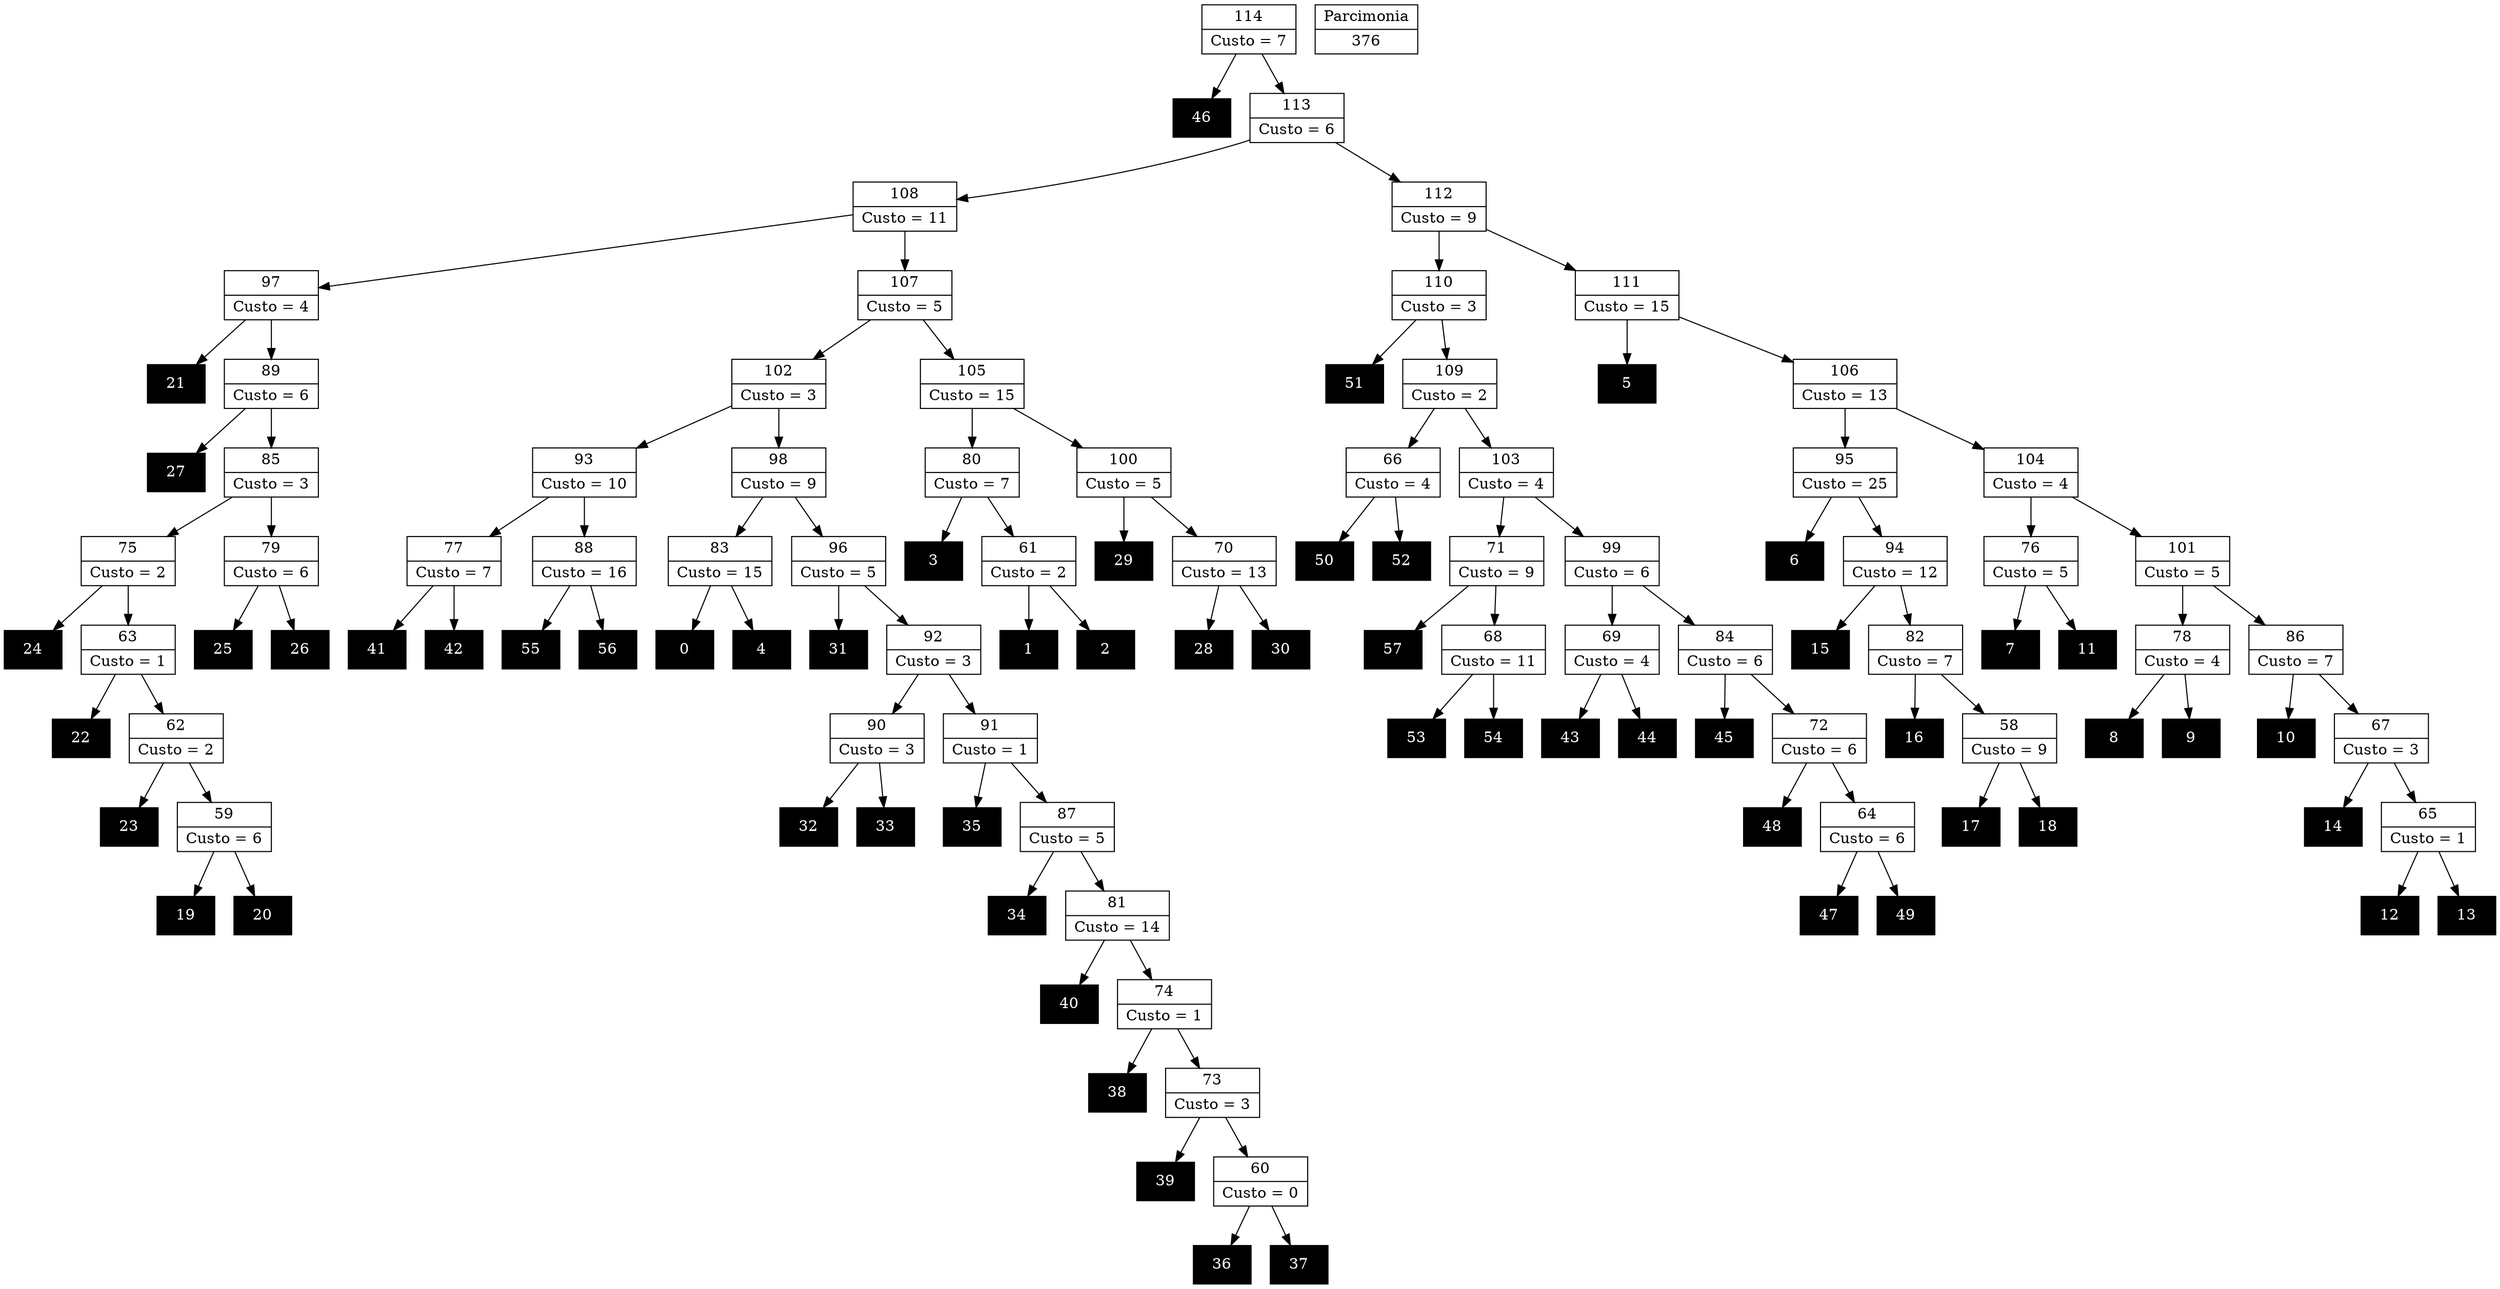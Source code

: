 Digraph G {
0 [shape="record", label="{0}",style=filled, color=black, fontcolor=white,fontsize=14, height=0.5]
1 [shape="record", label="{1}",style=filled, color=black, fontcolor=white,fontsize=14, height=0.5]
2 [shape="record", label="{2}",style=filled, color=black, fontcolor=white,fontsize=14, height=0.5]
3 [shape="record", label="{3}",style=filled, color=black, fontcolor=white,fontsize=14, height=0.5]
4 [shape="record", label="{4}",style=filled, color=black, fontcolor=white,fontsize=14, height=0.5]
5 [shape="record", label="{5}",style=filled, color=black, fontcolor=white,fontsize=14, height=0.5]
6 [shape="record", label="{6}",style=filled, color=black, fontcolor=white,fontsize=14, height=0.5]
7 [shape="record", label="{7}",style=filled, color=black, fontcolor=white,fontsize=14, height=0.5]
8 [shape="record", label="{8}",style=filled, color=black, fontcolor=white,fontsize=14, height=0.5]
9 [shape="record", label="{9}",style=filled, color=black, fontcolor=white,fontsize=14, height=0.5]
10 [shape="record", label="{10}",style=filled, color=black, fontcolor=white,fontsize=14, height=0.5]
11 [shape="record", label="{11}",style=filled, color=black, fontcolor=white,fontsize=14, height=0.5]
12 [shape="record", label="{12}",style=filled, color=black, fontcolor=white,fontsize=14, height=0.5]
13 [shape="record", label="{13}",style=filled, color=black, fontcolor=white,fontsize=14, height=0.5]
14 [shape="record", label="{14}",style=filled, color=black, fontcolor=white,fontsize=14, height=0.5]
15 [shape="record", label="{15}",style=filled, color=black, fontcolor=white,fontsize=14, height=0.5]
16 [shape="record", label="{16}",style=filled, color=black, fontcolor=white,fontsize=14, height=0.5]
17 [shape="record", label="{17}",style=filled, color=black, fontcolor=white,fontsize=14, height=0.5]
18 [shape="record", label="{18}",style=filled, color=black, fontcolor=white,fontsize=14, height=0.5]
19 [shape="record", label="{19}",style=filled, color=black, fontcolor=white,fontsize=14, height=0.5]
20 [shape="record", label="{20}",style=filled, color=black, fontcolor=white,fontsize=14, height=0.5]
21 [shape="record", label="{21}",style=filled, color=black, fontcolor=white,fontsize=14, height=0.5]
22 [shape="record", label="{22}",style=filled, color=black, fontcolor=white,fontsize=14, height=0.5]
23 [shape="record", label="{23}",style=filled, color=black, fontcolor=white,fontsize=14, height=0.5]
24 [shape="record", label="{24}",style=filled, color=black, fontcolor=white,fontsize=14, height=0.5]
25 [shape="record", label="{25}",style=filled, color=black, fontcolor=white,fontsize=14, height=0.5]
26 [shape="record", label="{26}",style=filled, color=black, fontcolor=white,fontsize=14, height=0.5]
27 [shape="record", label="{27}",style=filled, color=black, fontcolor=white,fontsize=14, height=0.5]
28 [shape="record", label="{28}",style=filled, color=black, fontcolor=white,fontsize=14, height=0.5]
29 [shape="record", label="{29}",style=filled, color=black, fontcolor=white,fontsize=14, height=0.5]
30 [shape="record", label="{30}",style=filled, color=black, fontcolor=white,fontsize=14, height=0.5]
31 [shape="record", label="{31}",style=filled, color=black, fontcolor=white,fontsize=14, height=0.5]
32 [shape="record", label="{32}",style=filled, color=black, fontcolor=white,fontsize=14, height=0.5]
33 [shape="record", label="{33}",style=filled, color=black, fontcolor=white,fontsize=14, height=0.5]
34 [shape="record", label="{34}",style=filled, color=black, fontcolor=white,fontsize=14, height=0.5]
35 [shape="record", label="{35}",style=filled, color=black, fontcolor=white,fontsize=14, height=0.5]
36 [shape="record", label="{36}",style=filled, color=black, fontcolor=white,fontsize=14, height=0.5]
37 [shape="record", label="{37}",style=filled, color=black, fontcolor=white,fontsize=14, height=0.5]
38 [shape="record", label="{38}",style=filled, color=black, fontcolor=white,fontsize=14, height=0.5]
39 [shape="record", label="{39}",style=filled, color=black, fontcolor=white,fontsize=14, height=0.5]
40 [shape="record", label="{40}",style=filled, color=black, fontcolor=white,fontsize=14, height=0.5]
41 [shape="record", label="{41}",style=filled, color=black, fontcolor=white,fontsize=14, height=0.5]
42 [shape="record", label="{42}",style=filled, color=black, fontcolor=white,fontsize=14, height=0.5]
43 [shape="record", label="{43}",style=filled, color=black, fontcolor=white,fontsize=14, height=0.5]
44 [shape="record", label="{44}",style=filled, color=black, fontcolor=white,fontsize=14, height=0.5]
45 [shape="record", label="{45}",style=filled, color=black, fontcolor=white,fontsize=14, height=0.5]
46 [shape="record", label="{46}",style=filled, color=black, fontcolor=white,fontsize=14, height=0.5]
47 [shape="record", label="{47}",style=filled, color=black, fontcolor=white,fontsize=14, height=0.5]
48 [shape="record", label="{48}",style=filled, color=black, fontcolor=white,fontsize=14, height=0.5]
49 [shape="record", label="{49}",style=filled, color=black, fontcolor=white,fontsize=14, height=0.5]
50 [shape="record", label="{50}",style=filled, color=black, fontcolor=white,fontsize=14, height=0.5]
51 [shape="record", label="{51}",style=filled, color=black, fontcolor=white,fontsize=14, height=0.5]
52 [shape="record", label="{52}",style=filled, color=black, fontcolor=white,fontsize=14, height=0.5]
53 [shape="record", label="{53}",style=filled, color=black, fontcolor=white,fontsize=14, height=0.5]
54 [shape="record", label="{54}",style=filled, color=black, fontcolor=white,fontsize=14, height=0.5]
55 [shape="record", label="{55}",style=filled, color=black, fontcolor=white,fontsize=14, height=0.5]
56 [shape="record", label="{56}",style=filled, color=black, fontcolor=white,fontsize=14, height=0.5]
57 [shape="record", label="{57}",style=filled, color=black, fontcolor=white,fontsize=14, height=0.5]
58 [shape="record", label="{58|Custo = 9}"]
59 [shape="record", label="{59|Custo = 6}"]
60 [shape="record", label="{60|Custo = 0}"]
61 [shape="record", label="{61|Custo = 2}"]
62 [shape="record", label="{62|Custo = 2}"]
63 [shape="record", label="{63|Custo = 1}"]
64 [shape="record", label="{64|Custo = 6}"]
65 [shape="record", label="{65|Custo = 1}"]
66 [shape="record", label="{66|Custo = 4}"]
67 [shape="record", label="{67|Custo = 3}"]
68 [shape="record", label="{68|Custo = 11}"]
69 [shape="record", label="{69|Custo = 4}"]
70 [shape="record", label="{70|Custo = 13}"]
71 [shape="record", label="{71|Custo = 9}"]
72 [shape="record", label="{72|Custo = 6}"]
73 [shape="record", label="{73|Custo = 3}"]
74 [shape="record", label="{74|Custo = 1}"]
75 [shape="record", label="{75|Custo = 2}"]
76 [shape="record", label="{76|Custo = 5}"]
77 [shape="record", label="{77|Custo = 7}"]
78 [shape="record", label="{78|Custo = 4}"]
79 [shape="record", label="{79|Custo = 6}"]
80 [shape="record", label="{80|Custo = 7}"]
81 [shape="record", label="{81|Custo = 14}"]
82 [shape="record", label="{82|Custo = 7}"]
83 [shape="record", label="{83|Custo = 15}"]
84 [shape="record", label="{84|Custo = 6}"]
85 [shape="record", label="{85|Custo = 3}"]
86 [shape="record", label="{86|Custo = 7}"]
87 [shape="record", label="{87|Custo = 5}"]
88 [shape="record", label="{88|Custo = 16}"]
89 [shape="record", label="{89|Custo = 6}"]
90 [shape="record", label="{90|Custo = 3}"]
91 [shape="record", label="{91|Custo = 1}"]
92 [shape="record", label="{92|Custo = 3}"]
93 [shape="record", label="{93|Custo = 10}"]
94 [shape="record", label="{94|Custo = 12}"]
95 [shape="record", label="{95|Custo = 25}"]
96 [shape="record", label="{96|Custo = 5}"]
97 [shape="record", label="{97|Custo = 4}"]
98 [shape="record", label="{98|Custo = 9}"]
99 [shape="record", label="{99|Custo = 6}"]
100 [shape="record", label="{100|Custo = 5}"]
101 [shape="record", label="{101|Custo = 5}"]
102 [shape="record", label="{102|Custo = 3}"]
103 [shape="record", label="{103|Custo = 4}"]
104 [shape="record", label="{104|Custo = 4}"]
105 [shape="record", label="{105|Custo = 15}"]
106 [shape="record", label="{106|Custo = 13}"]
107 [shape="record", label="{107|Custo = 5}"]
108 [shape="record", label="{108|Custo = 11}"]
109 [shape="record", label="{109|Custo = 2}"]
110 [shape="record", label="{110|Custo = 3}"]
111 [shape="record", label="{111|Custo = 15}"]
112 [shape="record", label="{112|Custo = 9}"]
113 [shape="record", label="{113|Custo = 6}"]
114 [shape="record", label="{114|Custo = 7}"]

58->18
58->17
59->20
59->19
60->37
60->36
61->2
61->1
62->59
62->23
63->62
63->22
64->49
64->47
65->13
65->12
66->52
66->50
67->65
67->14
68->54
68->53
69->44
69->43
70->30
70->28
71->68
71->57
72->64
72->48
73->60
73->39
74->73
74->38
75->63
75->24
76->11
76->7
77->42
77->41
78->9
78->8
79->26
79->25
80->61
80->3
81->74
81->40
82->58
82->16
83->4
83->0
84->72
84->45
85->79
85->75
86->67
86->10
87->81
87->34
88->56
88->55
89->85
89->27
90->33
90->32
91->87
91->35
92->91
92->90
93->88
93->77
94->82
94->15
95->94
95->6
96->92
96->31
97->89
97->21
98->96
98->83
99->84
99->69
100->70
100->29
101->86
101->78
102->98
102->93
103->99
103->71
104->101
104->76
105->100
105->80
106->104
106->95
107->105
107->102
108->107
108->97
109->103
109->66
110->109
110->51
111->106
111->5
112->111
112->110
113->112
113->108
114->113
114->46

376 [shape="record", label="{Parcimonia|376}"]
}